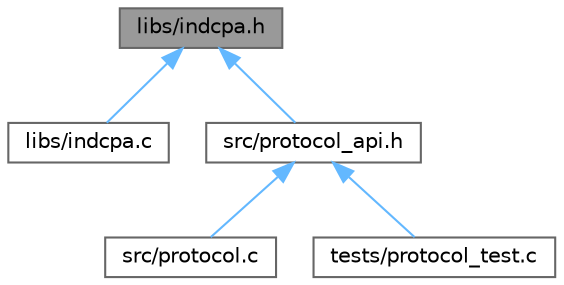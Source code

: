 digraph "libs/indcpa.h"
{
 // LATEX_PDF_SIZE
  bgcolor="transparent";
  edge [fontname=Helvetica,fontsize=10,labelfontname=Helvetica,labelfontsize=10];
  node [fontname=Helvetica,fontsize=10,shape=box,height=0.2,width=0.4];
  Node1 [id="Node000001",label="libs/indcpa.h",height=0.2,width=0.4,color="gray40", fillcolor="grey60", style="filled", fontcolor="black",tooltip=" "];
  Node1 -> Node2 [id="edge5_Node000001_Node000002",dir="back",color="steelblue1",style="solid",tooltip=" "];
  Node2 [id="Node000002",label="libs/indcpa.c",height=0.2,width=0.4,color="grey40", fillcolor="white", style="filled",URL="$indcpa_8c.html",tooltip=" "];
  Node1 -> Node3 [id="edge6_Node000001_Node000003",dir="back",color="steelblue1",style="solid",tooltip=" "];
  Node3 [id="Node000003",label="src/protocol_api.h",height=0.2,width=0.4,color="grey40", fillcolor="white", style="filled",URL="$protocol__api_8h.html",tooltip="Header file containing functions and constants for SAP protocol operations (MLWE PQ SAP)."];
  Node3 -> Node4 [id="edge7_Node000003_Node000004",dir="back",color="steelblue1",style="solid",tooltip=" "];
  Node4 [id="Node000004",label="src/protocol.c",height=0.2,width=0.4,color="grey40", fillcolor="white", style="filled",URL="$protocol_8c.html",tooltip=" "];
  Node3 -> Node5 [id="edge8_Node000003_Node000005",dir="back",color="steelblue1",style="solid",tooltip=" "];
  Node5 [id="Node000005",label="tests/protocol_test.c",height=0.2,width=0.4,color="grey40", fillcolor="white", style="filled",URL="$protocol__test_8c.html",tooltip=" "];
}
